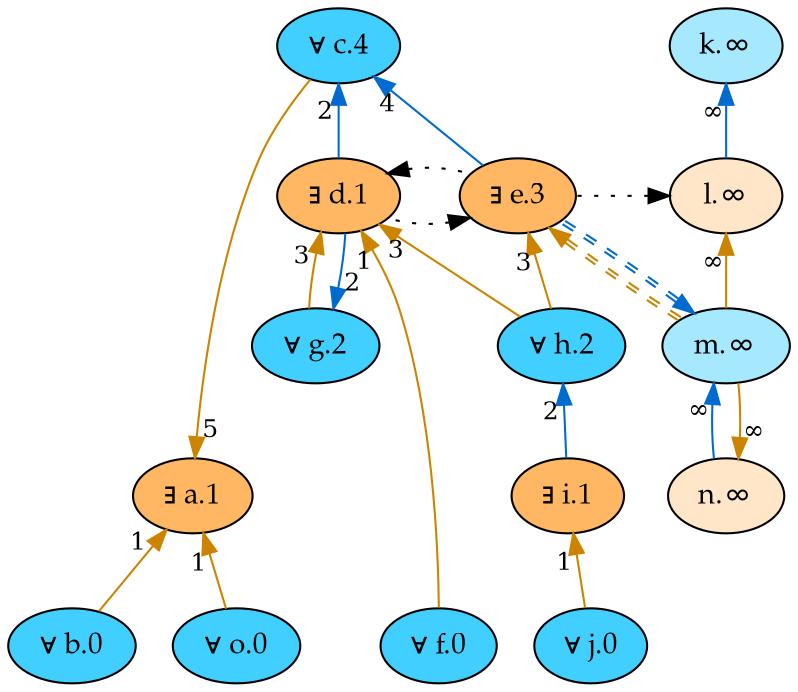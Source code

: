 digraph {
    rankdir="TB"
    node [style=filled fontname="Palatino" fontsize=14]
    node [fillcolor="#40cfff"]
    b [label="∀ b.0"]
    f [label="∀ f.0"]
    j [label="∀ j.0"]
    o [label="∀ o.0"]
    g [label="∀ g.2"]
    h [label="∀ h.2"]
    c [label="∀ c.4"]
    node [fillcolor="#a6e9ff"]
    k [label="k.∞"]
    m [label="m.∞"]
    node [fillcolor="#ffb763"]
    i [label="∃ i.1"]
    d [label="∃ d.1"]
    a [label="∃ a.1"]
    e [label="∃ e.3"]
    node [fillcolor="#ffe6c9"]
    l [label="l.∞"]
    n [label="n.∞"]
    edge[labeldistance=1.5 fontsize=12]
    edge [color="#006ad1" style="solid" dir="back" taillabel="∞"]
          k -> l 
          m -> n 
    edge [color="#cc8400" style="solid" dir="back" taillabel="∞"]
          l -> m 
          n -> m 
    edge [color="#cc8400" style="solid" dir="back" taillabel="1"]
          a -> b 
          d -> f 
          i -> j 
          a -> o 
    edge [color="#cc8400" style="solid" dir="back" taillabel="3"]
          e -> h 
          d -> g 
          d -> h 
    edge [color="#cc8400" style="solid" dir="back" taillabel="5"]
          a -> c 
    edge [color="#006ad1" style="solid" dir="back" taillabel="2"]
          c -> d 
          g -> d 
          h -> i 
    edge [color="#006ad1" style="solid" dir="back" taillabel="4"]
          c -> e 
    edge [color="black" style="dotted" dir="back" taillabel="" constraint=false]
          l -> e 
          e -> d 
          d -> e 
    edge [color="#cc8400:#cc8400" style="dashed" dir="back" taillabel="" constraint=false]
          e -> m 
    edge [color="#006ad1:#006ad1" style="dashed" dir="back" taillabel="" constraint=false]
          m -> e 
    {rank = max b f j o}
    {rank = min c}
}
